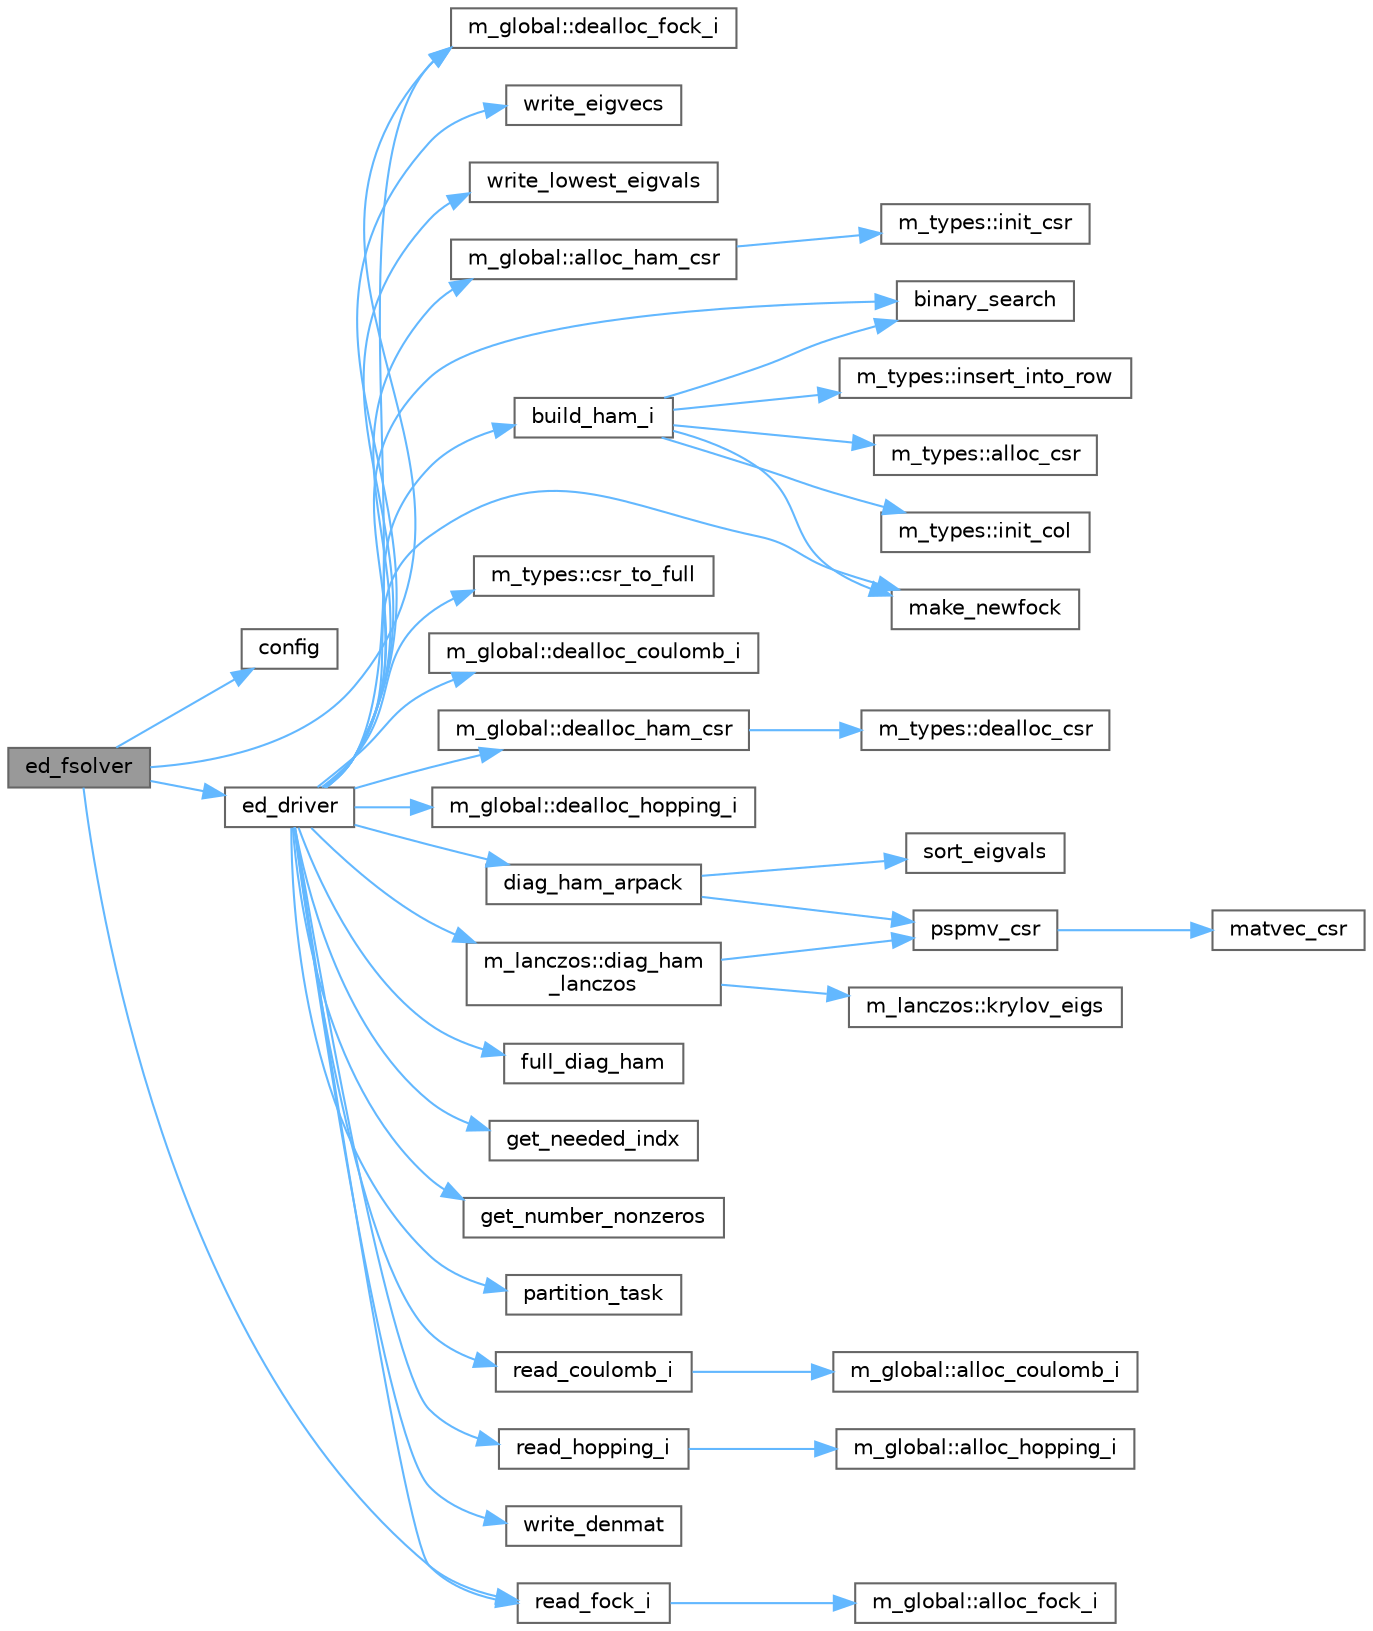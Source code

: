 digraph "ed_fsolver"
{
 // LATEX_PDF_SIZE
  bgcolor="transparent";
  edge [fontname=Helvetica,fontsize=10,labelfontname=Helvetica,labelfontsize=10];
  node [fontname=Helvetica,fontsize=10,shape=box,height=0.2,width=0.4];
  rankdir="LR";
  Node1 [label="ed_fsolver",height=0.2,width=0.4,color="gray40", fillcolor="grey60", style="filled", fontcolor="black",tooltip=" "];
  Node1 -> Node2 [color="steelblue1",style="solid"];
  Node2 [label="config",height=0.2,width=0.4,color="grey40", fillcolor="white", style="filled",URL="$io_8f90.html#ad477686ee760c61aabf02b2a025d1c00",tooltip=" "];
  Node1 -> Node3 [color="steelblue1",style="solid"];
  Node3 [label="m_global::dealloc_fock_i",height=0.2,width=0.4,color="grey40", fillcolor="white", style="filled",URL="$namespacem__global.html#aae0e281be12d46d02c1ffe5a09dff595",tooltip=" "];
  Node1 -> Node4 [color="steelblue1",style="solid"];
  Node4 [label="ed_driver",height=0.2,width=0.4,color="grey40", fillcolor="white", style="filled",URL="$ed__driver_8f90.html#a5706bd8bee60960fe8166de1870e47da",tooltip=" "];
  Node4 -> Node5 [color="steelblue1",style="solid"];
  Node5 [label="m_global::alloc_ham_csr",height=0.2,width=0.4,color="grey40", fillcolor="white", style="filled",URL="$namespacem__global.html#ac486dee39def24accd8484ff5c10f398",tooltip=" "];
  Node5 -> Node6 [color="steelblue1",style="solid"];
  Node6 [label="m_types::init_csr",height=0.2,width=0.4,color="grey40", fillcolor="white", style="filled",URL="$namespacem__types.html#a6fb75dff3efeb5e521c895f53b6bada8",tooltip=" "];
  Node4 -> Node7 [color="steelblue1",style="solid"];
  Node7 [label="binary_search",height=0.2,width=0.4,color="grey40", fillcolor="white", style="filled",URL="$utils_8f90.html#a93cc6914826eeda664bc64e4fa9cf5b6",tooltip=" "];
  Node4 -> Node8 [color="steelblue1",style="solid"];
  Node8 [label="build_ham_i",height=0.2,width=0.4,color="grey40", fillcolor="white", style="filled",URL="$ham_8f90.html#ade3ceb66467698b2fbc3cf275038e65f",tooltip=" "];
  Node8 -> Node9 [color="steelblue1",style="solid"];
  Node9 [label="m_types::alloc_csr",height=0.2,width=0.4,color="grey40", fillcolor="white", style="filled",URL="$namespacem__types.html#afa72812b21ac35564e90fb4e6b6a1823",tooltip=" "];
  Node8 -> Node7 [color="steelblue1",style="solid"];
  Node8 -> Node10 [color="steelblue1",style="solid"];
  Node10 [label="m_types::init_col",height=0.2,width=0.4,color="grey40", fillcolor="white", style="filled",URL="$namespacem__types.html#abd0ca5d73afb35c07d0d4adba445c6e8",tooltip=" "];
  Node8 -> Node11 [color="steelblue1",style="solid"];
  Node11 [label="m_types::insert_into_row",height=0.2,width=0.4,color="grey40", fillcolor="white", style="filled",URL="$namespacem__types.html#aec8d2008c4e184ec95db90ef2c9b2f36",tooltip=" "];
  Node8 -> Node12 [color="steelblue1",style="solid"];
  Node12 [label="make_newfock",height=0.2,width=0.4,color="grey40", fillcolor="white", style="filled",URL="$fock_8f90.html#a9289a6cfa0326c767c00a2ebb924e090",tooltip=" "];
  Node4 -> Node13 [color="steelblue1",style="solid"];
  Node13 [label="m_types::csr_to_full",height=0.2,width=0.4,color="grey40", fillcolor="white", style="filled",URL="$namespacem__types.html#a7f3bc30609b2ec6ee3fc6d7a3a773f64",tooltip=" "];
  Node4 -> Node14 [color="steelblue1",style="solid"];
  Node14 [label="m_global::dealloc_coulomb_i",height=0.2,width=0.4,color="grey40", fillcolor="white", style="filled",URL="$namespacem__global.html#a203a6977348493152adaff209b7bedf3",tooltip=" "];
  Node4 -> Node3 [color="steelblue1",style="solid"];
  Node4 -> Node15 [color="steelblue1",style="solid"];
  Node15 [label="m_global::dealloc_ham_csr",height=0.2,width=0.4,color="grey40", fillcolor="white", style="filled",URL="$namespacem__global.html#ae85787bd403e20fbfdea52a52ee71bbf",tooltip=" "];
  Node15 -> Node16 [color="steelblue1",style="solid"];
  Node16 [label="m_types::dealloc_csr",height=0.2,width=0.4,color="grey40", fillcolor="white", style="filled",URL="$namespacem__types.html#a42410e788a922622a857175aff3ba80e",tooltip=" "];
  Node4 -> Node17 [color="steelblue1",style="solid"];
  Node17 [label="m_global::dealloc_hopping_i",height=0.2,width=0.4,color="grey40", fillcolor="white", style="filled",URL="$namespacem__global.html#ab7241f1d9a1580a890c29583b227863e",tooltip=" "];
  Node4 -> Node18 [color="steelblue1",style="solid"];
  Node18 [label="diag_ham_arpack",height=0.2,width=0.4,color="grey40", fillcolor="white", style="filled",URL="$arpack_8f90.html#a51fff9de16f75ce1a28a479784615222",tooltip="Use parallel arpack to find a few lowest eigenstates of a large sparse Hamiltonian."];
  Node18 -> Node19 [color="steelblue1",style="solid"];
  Node19 [label="pspmv_csr",height=0.2,width=0.4,color="grey40", fillcolor="white", style="filled",URL="$spmv_8f90.html#a47c3d20e0ee5069ec953cf38a88660a9",tooltip=" "];
  Node19 -> Node20 [color="steelblue1",style="solid"];
  Node20 [label="matvec_csr",height=0.2,width=0.4,color="grey40", fillcolor="white", style="filled",URL="$spmv_8f90.html#a11a5912cf5999eee051513ecb31e6196",tooltip=" "];
  Node18 -> Node21 [color="steelblue1",style="solid"];
  Node21 [label="sort_eigvals",height=0.2,width=0.4,color="grey40", fillcolor="white", style="filled",URL="$utils_8f90.html#af15b4162539239a5bafa53b4ebf64115",tooltip=" "];
  Node4 -> Node22 [color="steelblue1",style="solid"];
  Node22 [label="m_lanczos::diag_ham\l_lanczos",height=0.2,width=0.4,color="grey40", fillcolor="white", style="filled",URL="$namespacem__lanczos.html#aed0cc19d3bbbb20cd6bb7065dd374050",tooltip=" "];
  Node22 -> Node23 [color="steelblue1",style="solid"];
  Node23 [label="m_lanczos::krylov_eigs",height=0.2,width=0.4,color="grey40", fillcolor="white", style="filled",URL="$namespacem__lanczos.html#a7d0da944adb4fd1a2676437f36c9599a",tooltip=" "];
  Node22 -> Node19 [color="steelblue1",style="solid"];
  Node4 -> Node24 [color="steelblue1",style="solid"];
  Node24 [label="full_diag_ham",height=0.2,width=0.4,color="grey40", fillcolor="white", style="filled",URL="$full__diag_8f90.html#a3435e3ee3d1006ed91bead332444a90a",tooltip=" "];
  Node4 -> Node25 [color="steelblue1",style="solid"];
  Node25 [label="get_needed_indx",height=0.2,width=0.4,color="grey40", fillcolor="white", style="filled",URL="$utils_8f90.html#aa7bc34ed020633677cc319cec33a321d",tooltip=" "];
  Node4 -> Node26 [color="steelblue1",style="solid"];
  Node26 [label="get_number_nonzeros",height=0.2,width=0.4,color="grey40", fillcolor="white", style="filled",URL="$utils_8f90.html#ac467c9e327a0a87c986c6edea2e67d0e",tooltip=" "];
  Node4 -> Node12 [color="steelblue1",style="solid"];
  Node4 -> Node27 [color="steelblue1",style="solid"];
  Node27 [label="partition_task",height=0.2,width=0.4,color="grey40", fillcolor="white", style="filled",URL="$utils_8f90.html#a5256ecd7fc3ffc6268aef71add5dc031",tooltip=" "];
  Node4 -> Node28 [color="steelblue1",style="solid"];
  Node28 [label="read_coulomb_i",height=0.2,width=0.4,color="grey40", fillcolor="white", style="filled",URL="$io_8f90.html#a0eeff768f4dfe8cf4113222bd7d15fce",tooltip=" "];
  Node28 -> Node29 [color="steelblue1",style="solid"];
  Node29 [label="m_global::alloc_coulomb_i",height=0.2,width=0.4,color="grey40", fillcolor="white", style="filled",URL="$namespacem__global.html#a16a5f8db766c1995922bfc4718da1683",tooltip=" "];
  Node4 -> Node30 [color="steelblue1",style="solid"];
  Node30 [label="read_fock_i",height=0.2,width=0.4,color="grey40", fillcolor="white", style="filled",URL="$io_8f90.html#a7db27cecc3aca80ca299aea361410c2b",tooltip=" "];
  Node30 -> Node31 [color="steelblue1",style="solid"];
  Node31 [label="m_global::alloc_fock_i",height=0.2,width=0.4,color="grey40", fillcolor="white", style="filled",URL="$namespacem__global.html#ab9c0c82d9f655338af0b27096d0d5688",tooltip=" "];
  Node4 -> Node32 [color="steelblue1",style="solid"];
  Node32 [label="read_hopping_i",height=0.2,width=0.4,color="grey40", fillcolor="white", style="filled",URL="$io_8f90.html#abdc5dadebaaded05442bd0ffb35f7de7",tooltip=" "];
  Node32 -> Node33 [color="steelblue1",style="solid"];
  Node33 [label="m_global::alloc_hopping_i",height=0.2,width=0.4,color="grey40", fillcolor="white", style="filled",URL="$namespacem__global.html#a8b989d262fa492de9c94bc56ad2714a3",tooltip=" "];
  Node4 -> Node34 [color="steelblue1",style="solid"];
  Node34 [label="write_denmat",height=0.2,width=0.4,color="grey40", fillcolor="white", style="filled",URL="$io_8f90.html#ac8b1106484d79ae26f519f98da975de4",tooltip=" "];
  Node4 -> Node35 [color="steelblue1",style="solid"];
  Node35 [label="write_eigvecs",height=0.2,width=0.4,color="grey40", fillcolor="white", style="filled",URL="$io_8f90.html#a072c1ed8260e7c0797fa4b7e8aa2818d",tooltip=" "];
  Node4 -> Node36 [color="steelblue1",style="solid"];
  Node36 [label="write_lowest_eigvals",height=0.2,width=0.4,color="grey40", fillcolor="white", style="filled",URL="$io_8f90.html#a64795979090e27f2d26d9a2ccdd08d5e",tooltip=" "];
  Node1 -> Node30 [color="steelblue1",style="solid"];
}

